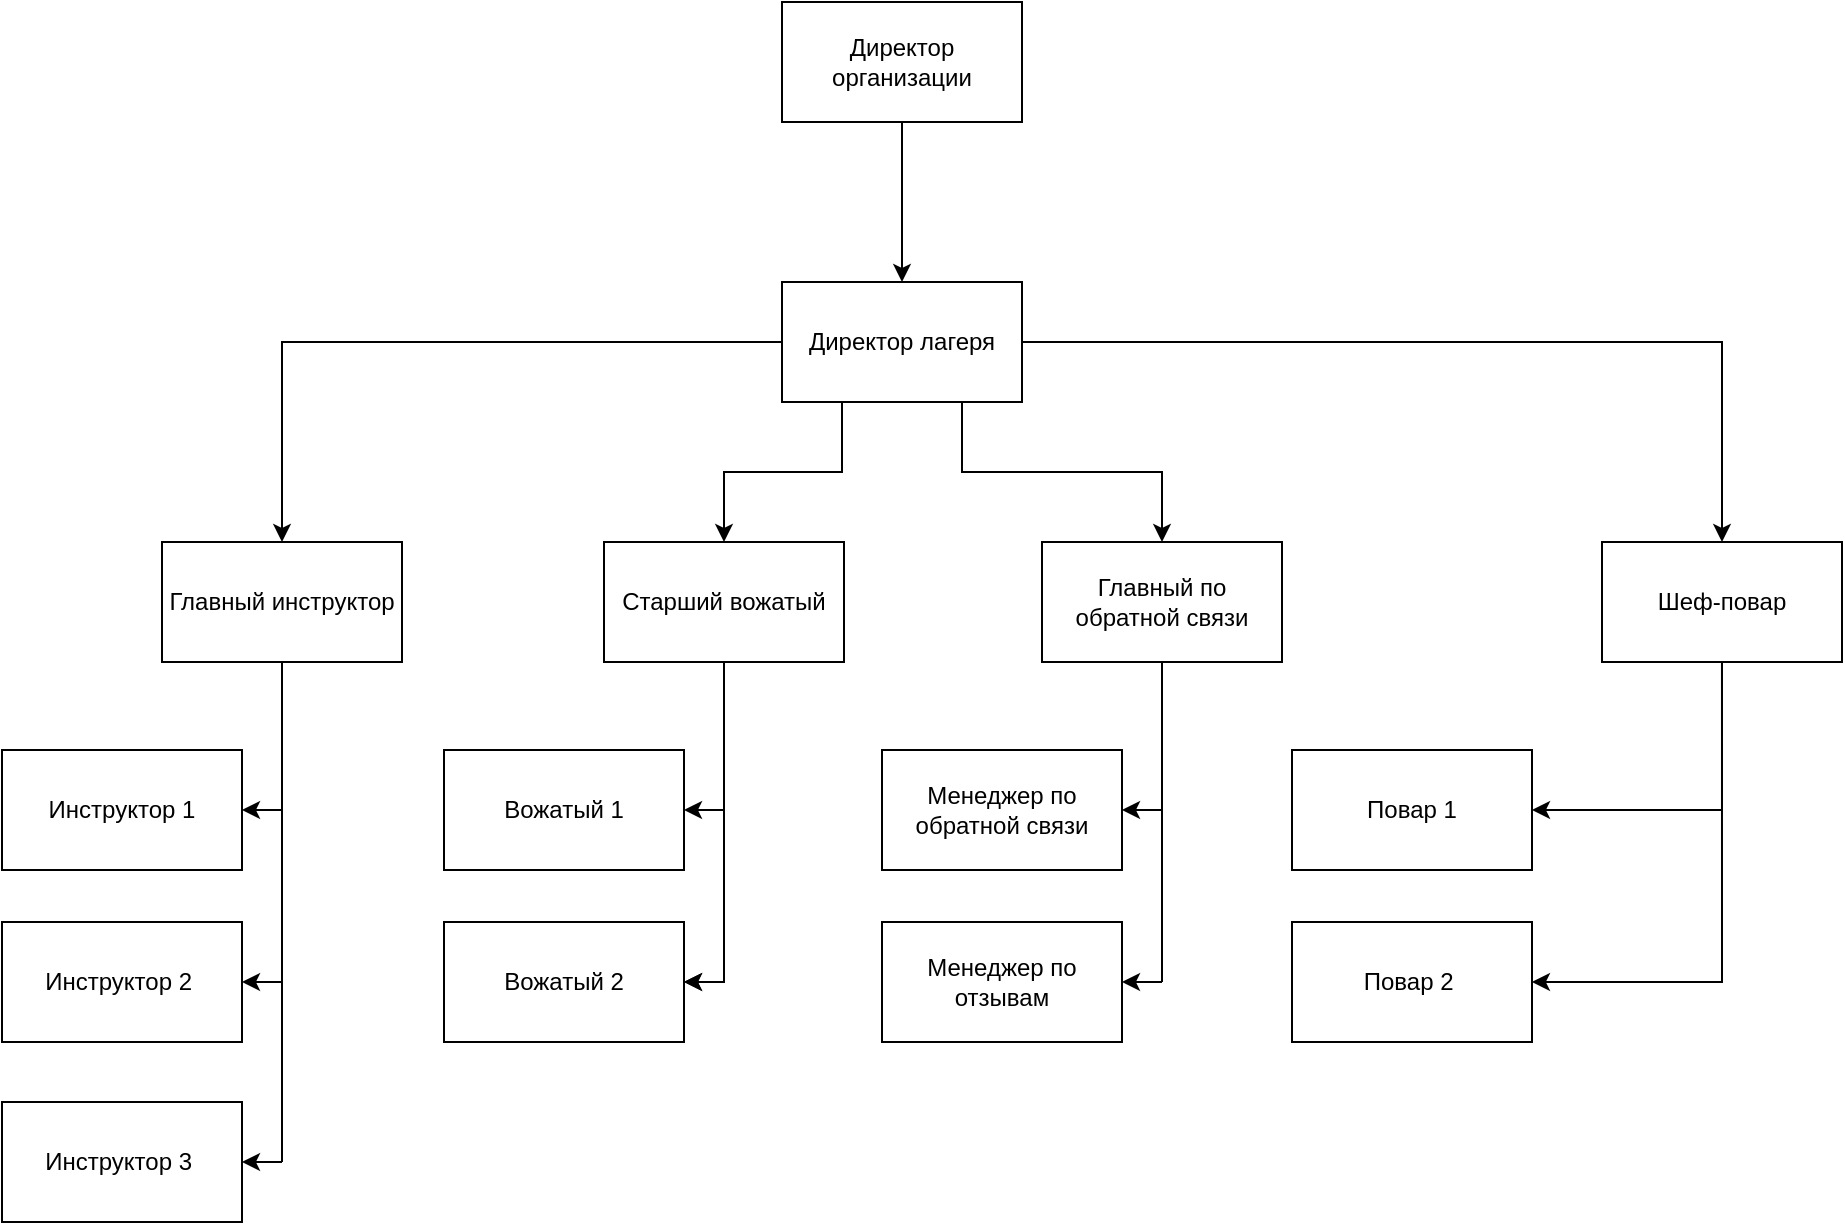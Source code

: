 <mxfile version="24.3.1" type="device">
  <diagram id="R2lEEEUBdFMjLlhIrx00" name="Page-1">
    <mxGraphModel dx="4193" dy="784" grid="1" gridSize="10" guides="1" tooltips="1" connect="1" arrows="1" fold="1" page="1" pageScale="1" pageWidth="850" pageHeight="1100" math="0" shadow="0" extFonts="Permanent Marker^https://fonts.googleapis.com/css?family=Permanent+Marker">
      <root>
        <mxCell id="0" />
        <mxCell id="1" parent="0" />
        <mxCell id="IeWaTaDR5QfWAJEZIo10-188" style="edgeStyle=orthogonalEdgeStyle;rounded=0;orthogonalLoop=1;jettySize=auto;html=1;entryX=0.5;entryY=0;entryDx=0;entryDy=0;" edge="1" parent="1" source="IeWaTaDR5QfWAJEZIo10-194" target="IeWaTaDR5QfWAJEZIo10-195">
          <mxGeometry relative="1" as="geometry" />
        </mxCell>
        <mxCell id="IeWaTaDR5QfWAJEZIo10-189" style="edgeStyle=orthogonalEdgeStyle;rounded=0;orthogonalLoop=1;jettySize=auto;html=1;exitX=0.25;exitY=1;exitDx=0;exitDy=0;entryX=0.5;entryY=0;entryDx=0;entryDy=0;" edge="1" parent="1" source="IeWaTaDR5QfWAJEZIo10-194" target="IeWaTaDR5QfWAJEZIo10-196">
          <mxGeometry relative="1" as="geometry" />
        </mxCell>
        <mxCell id="IeWaTaDR5QfWAJEZIo10-190" style="edgeStyle=orthogonalEdgeStyle;rounded=0;orthogonalLoop=1;jettySize=auto;html=1;exitX=0.75;exitY=1;exitDx=0;exitDy=0;entryX=0.5;entryY=0;entryDx=0;entryDy=0;" edge="1" parent="1" source="IeWaTaDR5QfWAJEZIo10-194" target="IeWaTaDR5QfWAJEZIo10-197">
          <mxGeometry relative="1" as="geometry" />
        </mxCell>
        <mxCell id="IeWaTaDR5QfWAJEZIo10-228" style="edgeStyle=orthogonalEdgeStyle;rounded=0;orthogonalLoop=1;jettySize=auto;html=1;entryX=0.5;entryY=0;entryDx=0;entryDy=0;" edge="1" parent="1" source="IeWaTaDR5QfWAJEZIo10-194" target="IeWaTaDR5QfWAJEZIo10-225">
          <mxGeometry relative="1" as="geometry" />
        </mxCell>
        <mxCell id="IeWaTaDR5QfWAJEZIo10-194" value="Директор лагеря" style="rounded=0;whiteSpace=wrap;html=1;" vertex="1" parent="1">
          <mxGeometry x="910" y="1790" width="120" height="60" as="geometry" />
        </mxCell>
        <mxCell id="IeWaTaDR5QfWAJEZIo10-195" value="Главный инструктор" style="rounded=0;whiteSpace=wrap;html=1;" vertex="1" parent="1">
          <mxGeometry x="600" y="1920" width="120" height="60" as="geometry" />
        </mxCell>
        <mxCell id="IeWaTaDR5QfWAJEZIo10-221" style="edgeStyle=orthogonalEdgeStyle;rounded=0;orthogonalLoop=1;jettySize=auto;html=1;entryX=1;entryY=0.5;entryDx=0;entryDy=0;" edge="1" parent="1" source="IeWaTaDR5QfWAJEZIo10-196" target="IeWaTaDR5QfWAJEZIo10-199">
          <mxGeometry relative="1" as="geometry" />
        </mxCell>
        <mxCell id="IeWaTaDR5QfWAJEZIo10-196" value="Старший вожатый" style="rounded=0;whiteSpace=wrap;html=1;" vertex="1" parent="1">
          <mxGeometry x="821" y="1920" width="120" height="60" as="geometry" />
        </mxCell>
        <mxCell id="IeWaTaDR5QfWAJEZIo10-197" value="Главный по обратной связи" style="rounded=0;whiteSpace=wrap;html=1;" vertex="1" parent="1">
          <mxGeometry x="1040" y="1920" width="120" height="60" as="geometry" />
        </mxCell>
        <mxCell id="IeWaTaDR5QfWAJEZIo10-198" value="Вожатый 1" style="rounded=0;whiteSpace=wrap;html=1;" vertex="1" parent="1">
          <mxGeometry x="741" y="2024" width="120" height="60" as="geometry" />
        </mxCell>
        <mxCell id="IeWaTaDR5QfWAJEZIo10-199" value="Вожатый 2" style="rounded=0;whiteSpace=wrap;html=1;" vertex="1" parent="1">
          <mxGeometry x="741" y="2110" width="120" height="60" as="geometry" />
        </mxCell>
        <mxCell id="IeWaTaDR5QfWAJEZIo10-202" value="" style="endArrow=classic;html=1;rounded=0;entryX=1;entryY=0.5;entryDx=0;entryDy=0;" edge="1" parent="1" target="IeWaTaDR5QfWAJEZIo10-198">
          <mxGeometry width="50" height="50" relative="1" as="geometry">
            <mxPoint x="881" y="2054" as="sourcePoint" />
            <mxPoint x="1031" y="2050" as="targetPoint" />
          </mxGeometry>
        </mxCell>
        <mxCell id="IeWaTaDR5QfWAJEZIo10-203" value="" style="endArrow=classic;html=1;rounded=0;entryX=1;entryY=0.5;entryDx=0;entryDy=0;" edge="1" parent="1" target="IeWaTaDR5QfWAJEZIo10-199">
          <mxGeometry width="50" height="50" relative="1" as="geometry">
            <mxPoint x="881" y="2140" as="sourcePoint" />
            <mxPoint x="871" y="2064" as="targetPoint" />
          </mxGeometry>
        </mxCell>
        <mxCell id="IeWaTaDR5QfWAJEZIo10-205" value="Менеджер по обратной связи" style="rounded=0;whiteSpace=wrap;html=1;" vertex="1" parent="1">
          <mxGeometry x="960" y="2024" width="120" height="60" as="geometry" />
        </mxCell>
        <mxCell id="IeWaTaDR5QfWAJEZIo10-206" value="Менеджер по отзывам" style="rounded=0;whiteSpace=wrap;html=1;" vertex="1" parent="1">
          <mxGeometry x="960" y="2110" width="120" height="60" as="geometry" />
        </mxCell>
        <mxCell id="IeWaTaDR5QfWAJEZIo10-207" value="" style="endArrow=none;html=1;rounded=0;entryX=0.5;entryY=1;entryDx=0;entryDy=0;" edge="1" parent="1">
          <mxGeometry width="50" height="50" relative="1" as="geometry">
            <mxPoint x="1100.0" y="2140" as="sourcePoint" />
            <mxPoint x="1100.0" y="1980" as="targetPoint" />
          </mxGeometry>
        </mxCell>
        <mxCell id="IeWaTaDR5QfWAJEZIo10-208" value="" style="endArrow=classic;html=1;rounded=0;entryX=1;entryY=0.5;entryDx=0;entryDy=0;" edge="1" parent="1" target="IeWaTaDR5QfWAJEZIo10-205">
          <mxGeometry width="50" height="50" relative="1" as="geometry">
            <mxPoint x="1100.0" y="2054" as="sourcePoint" />
            <mxPoint x="1250.0" y="2050" as="targetPoint" />
          </mxGeometry>
        </mxCell>
        <mxCell id="IeWaTaDR5QfWAJEZIo10-209" value="" style="endArrow=classic;html=1;rounded=0;entryX=1;entryY=0.5;entryDx=0;entryDy=0;" edge="1" parent="1" target="IeWaTaDR5QfWAJEZIo10-206">
          <mxGeometry width="50" height="50" relative="1" as="geometry">
            <mxPoint x="1100.0" y="2140" as="sourcePoint" />
            <mxPoint x="1090.0" y="2064" as="targetPoint" />
          </mxGeometry>
        </mxCell>
        <mxCell id="IeWaTaDR5QfWAJEZIo10-210" value="Повар 1" style="rounded=0;whiteSpace=wrap;html=1;" vertex="1" parent="1">
          <mxGeometry x="1165.0" y="2024" width="120" height="60" as="geometry" />
        </mxCell>
        <mxCell id="IeWaTaDR5QfWAJEZIo10-211" value="Повар 2&amp;nbsp;" style="rounded=0;whiteSpace=wrap;html=1;" vertex="1" parent="1">
          <mxGeometry x="1165.0" y="2110" width="120" height="60" as="geometry" />
        </mxCell>
        <mxCell id="IeWaTaDR5QfWAJEZIo10-214" value="Инструктор 1" style="rounded=0;whiteSpace=wrap;html=1;" vertex="1" parent="1">
          <mxGeometry x="520" y="2024" width="120" height="60" as="geometry" />
        </mxCell>
        <mxCell id="IeWaTaDR5QfWAJEZIo10-215" value="Инструктор 2&amp;nbsp;" style="rounded=0;whiteSpace=wrap;html=1;" vertex="1" parent="1">
          <mxGeometry x="520" y="2110" width="120" height="60" as="geometry" />
        </mxCell>
        <mxCell id="IeWaTaDR5QfWAJEZIo10-216" value="Инструктор 3&amp;nbsp;" style="rounded=0;whiteSpace=wrap;html=1;" vertex="1" parent="1">
          <mxGeometry x="520" y="2200" width="120" height="60" as="geometry" />
        </mxCell>
        <mxCell id="IeWaTaDR5QfWAJEZIo10-217" value="" style="endArrow=none;html=1;rounded=0;entryX=0.5;entryY=1;entryDx=0;entryDy=0;" edge="1" parent="1">
          <mxGeometry width="50" height="50" relative="1" as="geometry">
            <mxPoint x="660" y="2230" as="sourcePoint" />
            <mxPoint x="660" y="1980" as="targetPoint" />
          </mxGeometry>
        </mxCell>
        <mxCell id="IeWaTaDR5QfWAJEZIo10-218" value="" style="endArrow=classic;html=1;rounded=0;entryX=1;entryY=0.5;entryDx=0;entryDy=0;" edge="1" parent="1" target="IeWaTaDR5QfWAJEZIo10-214">
          <mxGeometry width="50" height="50" relative="1" as="geometry">
            <mxPoint x="660" y="2054" as="sourcePoint" />
            <mxPoint x="810" y="2050" as="targetPoint" />
          </mxGeometry>
        </mxCell>
        <mxCell id="IeWaTaDR5QfWAJEZIo10-219" value="" style="endArrow=classic;html=1;rounded=0;entryX=1;entryY=0.5;entryDx=0;entryDy=0;" edge="1" parent="1" target="IeWaTaDR5QfWAJEZIo10-215">
          <mxGeometry width="50" height="50" relative="1" as="geometry">
            <mxPoint x="660" y="2140" as="sourcePoint" />
            <mxPoint x="650" y="2064" as="targetPoint" />
          </mxGeometry>
        </mxCell>
        <mxCell id="IeWaTaDR5QfWAJEZIo10-220" value="" style="endArrow=classic;html=1;rounded=0;entryX=1;entryY=0.5;entryDx=0;entryDy=0;" edge="1" parent="1" target="IeWaTaDR5QfWAJEZIo10-216">
          <mxGeometry width="50" height="50" relative="1" as="geometry">
            <mxPoint x="660" y="2230" as="sourcePoint" />
            <mxPoint x="660" y="2074" as="targetPoint" />
          </mxGeometry>
        </mxCell>
        <mxCell id="IeWaTaDR5QfWAJEZIo10-223" style="edgeStyle=orthogonalEdgeStyle;rounded=0;orthogonalLoop=1;jettySize=auto;html=1;entryX=0.5;entryY=0;entryDx=0;entryDy=0;" edge="1" parent="1" source="IeWaTaDR5QfWAJEZIo10-222" target="IeWaTaDR5QfWAJEZIo10-194">
          <mxGeometry relative="1" as="geometry" />
        </mxCell>
        <mxCell id="IeWaTaDR5QfWAJEZIo10-222" value="Директор организации" style="rounded=0;whiteSpace=wrap;html=1;" vertex="1" parent="1">
          <mxGeometry x="910" y="1650" width="120" height="60" as="geometry" />
        </mxCell>
        <mxCell id="IeWaTaDR5QfWAJEZIo10-230" style="edgeStyle=orthogonalEdgeStyle;rounded=0;orthogonalLoop=1;jettySize=auto;html=1;entryX=1;entryY=0.5;entryDx=0;entryDy=0;" edge="1" parent="1" source="IeWaTaDR5QfWAJEZIo10-225" target="IeWaTaDR5QfWAJEZIo10-210">
          <mxGeometry relative="1" as="geometry">
            <Array as="points">
              <mxPoint x="1380" y="2010" />
              <mxPoint x="1380" y="2010" />
              <mxPoint x="1380" y="2054" />
            </Array>
          </mxGeometry>
        </mxCell>
        <mxCell id="IeWaTaDR5QfWAJEZIo10-231" style="edgeStyle=orthogonalEdgeStyle;rounded=0;orthogonalLoop=1;jettySize=auto;html=1;entryX=1;entryY=0.5;entryDx=0;entryDy=0;" edge="1" parent="1">
          <mxGeometry relative="1" as="geometry">
            <mxPoint x="1379.978" y="1980" as="sourcePoint" />
            <mxPoint x="1284.96" y="2140" as="targetPoint" />
            <Array as="points">
              <mxPoint x="1380" y="2140" />
            </Array>
          </mxGeometry>
        </mxCell>
        <mxCell id="IeWaTaDR5QfWAJEZIo10-225" value="Шеф-повар" style="rounded=0;whiteSpace=wrap;html=1;" vertex="1" parent="1">
          <mxGeometry x="1320" y="1920" width="120" height="60" as="geometry" />
        </mxCell>
      </root>
    </mxGraphModel>
  </diagram>
</mxfile>
